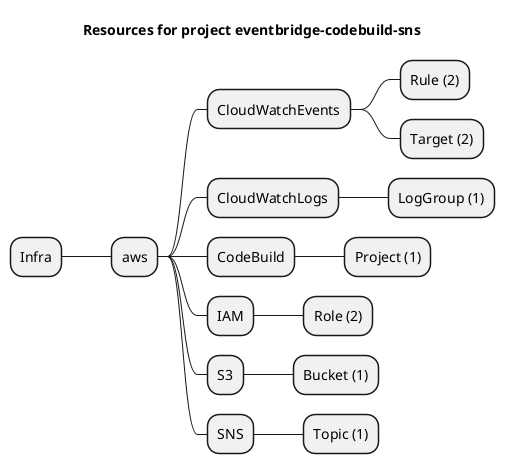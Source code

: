 @startmindmap
title Resources for project eventbridge-codebuild-sns
skinparam monochrome true
+ Infra
++ aws
+++ CloudWatchEvents
++++ Rule (2)
++++ Target (2)
+++ CloudWatchLogs
++++ LogGroup (1)
+++ CodeBuild
++++ Project (1)
+++ IAM
++++ Role (2)
+++ S3
++++ Bucket (1)
+++ SNS
++++ Topic (1)
@endmindmap
